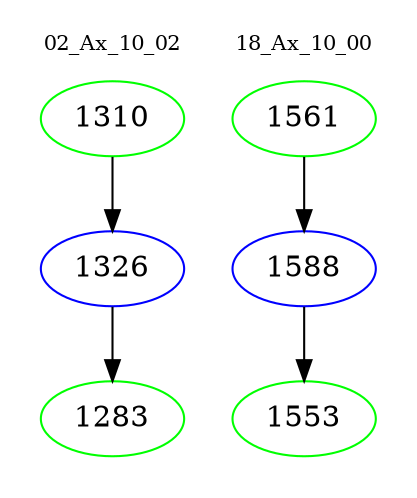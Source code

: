 digraph{
subgraph cluster_0 {
color = white
label = "02_Ax_10_02";
fontsize=10;
T0_1310 [label="1310", color="green"]
T0_1310 -> T0_1326 [color="black"]
T0_1326 [label="1326", color="blue"]
T0_1326 -> T0_1283 [color="black"]
T0_1283 [label="1283", color="green"]
}
subgraph cluster_1 {
color = white
label = "18_Ax_10_00";
fontsize=10;
T1_1561 [label="1561", color="green"]
T1_1561 -> T1_1588 [color="black"]
T1_1588 [label="1588", color="blue"]
T1_1588 -> T1_1553 [color="black"]
T1_1553 [label="1553", color="green"]
}
}
